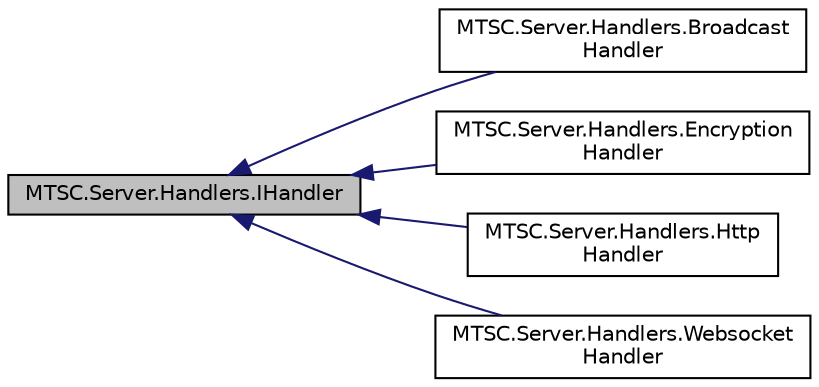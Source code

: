 digraph "MTSC.Server.Handlers.IHandler"
{
 // LATEX_PDF_SIZE
  edge [fontname="Helvetica",fontsize="10",labelfontname="Helvetica",labelfontsize="10"];
  node [fontname="Helvetica",fontsize="10",shape=record];
  rankdir="LR";
  Node0 [label="MTSC.Server.Handlers.IHandler",height=0.2,width=0.4,color="black", fillcolor="grey75", style="filled", fontcolor="black",tooltip="Interface for communication handlers."];
  Node0 -> Node1 [dir="back",color="midnightblue",fontsize="10",style="solid",fontname="Helvetica"];
  Node1 [label="MTSC.Server.Handlers.Broadcast\lHandler",height=0.2,width=0.4,color="black", fillcolor="white", style="filled",URL="$dc/d44/class_m_t_s_c_1_1_server_1_1_handlers_1_1_broadcast_handler.html",tooltip="Broadcast handler."];
  Node0 -> Node2 [dir="back",color="midnightblue",fontsize="10",style="solid",fontname="Helvetica"];
  Node2 [label="MTSC.Server.Handlers.Encryption\lHandler",height=0.2,width=0.4,color="black", fillcolor="white", style="filled",URL="$d3/d04/class_m_t_s_c_1_1_server_1_1_handlers_1_1_encryption_handler.html",tooltip="Handler that encrypts the communication."];
  Node0 -> Node3 [dir="back",color="midnightblue",fontsize="10",style="solid",fontname="Helvetica"];
  Node3 [label="MTSC.Server.Handlers.Http\lHandler",height=0.2,width=0.4,color="black", fillcolor="white", style="filled",URL="$d5/dde/class_m_t_s_c_1_1_server_1_1_handlers_1_1_http_handler.html",tooltip="Handler for handling server http requests."];
  Node0 -> Node4 [dir="back",color="midnightblue",fontsize="10",style="solid",fontname="Helvetica"];
  Node4 [label="MTSC.Server.Handlers.Websocket\lHandler",height=0.2,width=0.4,color="black", fillcolor="white", style="filled",URL="$da/dc7/class_m_t_s_c_1_1_server_1_1_handlers_1_1_websocket_handler.html",tooltip=" "];
}
